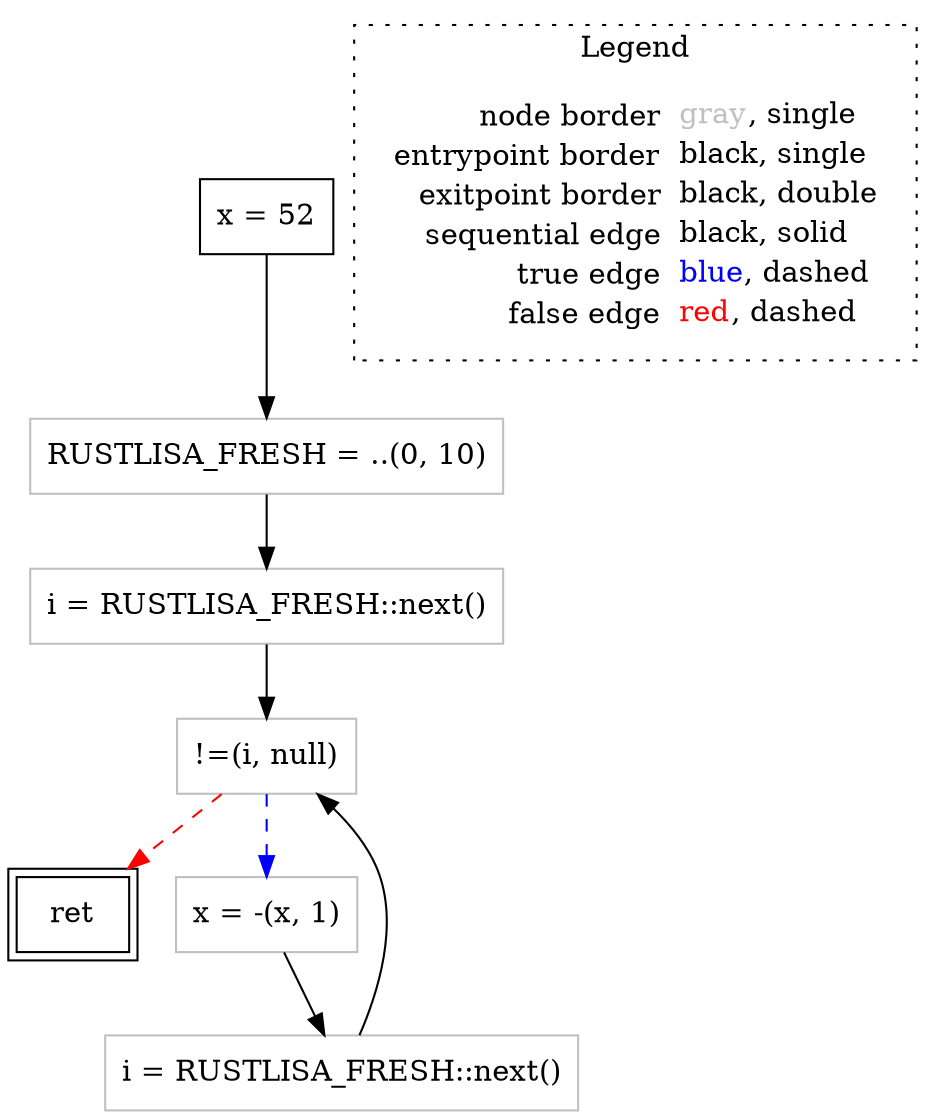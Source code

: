 digraph {
	"node0" [shape="rect",color="black",label=<x = 52>];
	"node1" [shape="rect",color="gray",label=<!=(i, null)>];
	"node2" [shape="rect",color="black",peripheries="2",label=<ret>];
	"node3" [shape="rect",color="gray",label=<x = -(x, 1)>];
	"node4" [shape="rect",color="gray",label=<i = RUSTLISA_FRESH::next()>];
	"node5" [shape="rect",color="gray",label=<i = RUSTLISA_FRESH::next()>];
	"node6" [shape="rect",color="gray",label=<RUSTLISA_FRESH = ..(0, 10)>];
	"node1" -> "node2" [color="red",style="dashed"];
	"node1" -> "node3" [color="blue",style="dashed"];
	"node0" -> "node6" [color="black"];
	"node3" -> "node5" [color="black"];
	"node4" -> "node1" [color="black"];
	"node5" -> "node1" [color="black"];
	"node6" -> "node4" [color="black"];
subgraph cluster_legend {
	label="Legend";
	style=dotted;
	node [shape=plaintext];
	"legend" [label=<<table border="0" cellpadding="2" cellspacing="0" cellborder="0"><tr><td align="right">node border&nbsp;</td><td align="left"><font color="gray">gray</font>, single</td></tr><tr><td align="right">entrypoint border&nbsp;</td><td align="left"><font color="black">black</font>, single</td></tr><tr><td align="right">exitpoint border&nbsp;</td><td align="left"><font color="black">black</font>, double</td></tr><tr><td align="right">sequential edge&nbsp;</td><td align="left"><font color="black">black</font>, solid</td></tr><tr><td align="right">true edge&nbsp;</td><td align="left"><font color="blue">blue</font>, dashed</td></tr><tr><td align="right">false edge&nbsp;</td><td align="left"><font color="red">red</font>, dashed</td></tr></table>>];
}

}

